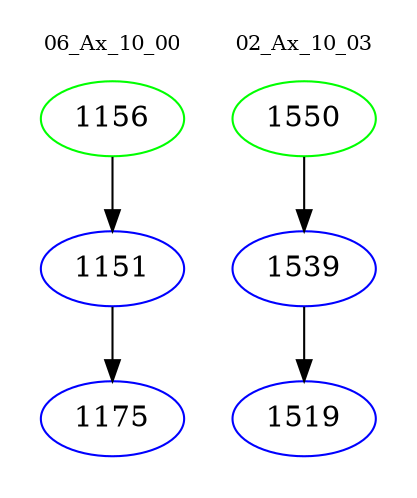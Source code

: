 digraph{
subgraph cluster_0 {
color = white
label = "06_Ax_10_00";
fontsize=10;
T0_1156 [label="1156", color="green"]
T0_1156 -> T0_1151 [color="black"]
T0_1151 [label="1151", color="blue"]
T0_1151 -> T0_1175 [color="black"]
T0_1175 [label="1175", color="blue"]
}
subgraph cluster_1 {
color = white
label = "02_Ax_10_03";
fontsize=10;
T1_1550 [label="1550", color="green"]
T1_1550 -> T1_1539 [color="black"]
T1_1539 [label="1539", color="blue"]
T1_1539 -> T1_1519 [color="black"]
T1_1519 [label="1519", color="blue"]
}
}
